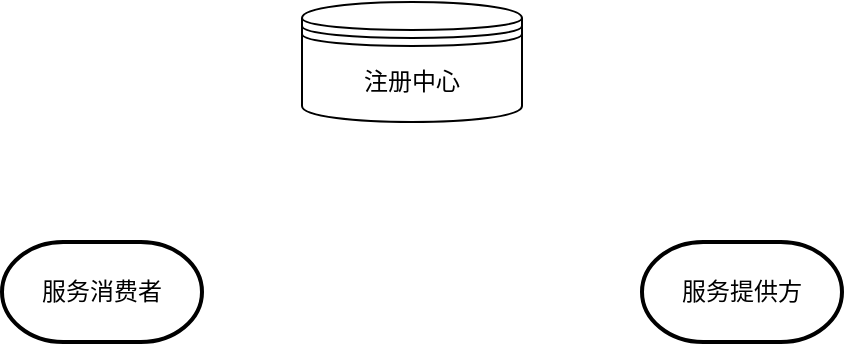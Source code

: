 <mxfile version="13.10.9" type="github">
  <diagram id="Ku9GpB0aJtn59rkaL1Aa" name="第 1 页">
    <mxGraphModel dx="782" dy="403" grid="1" gridSize="10" guides="1" tooltips="1" connect="1" arrows="1" fold="1" page="1" pageScale="1" pageWidth="827" pageHeight="1169" math="0" shadow="0">
      <root>
        <mxCell id="0" />
        <mxCell id="1" parent="0" />
        <mxCell id="pNbgt7cEEmttQMpLTE3j-1" value="注册中心" style="shape=datastore;whiteSpace=wrap;html=1;" vertex="1" parent="1">
          <mxGeometry x="320" y="150" width="110" height="60" as="geometry" />
        </mxCell>
        <mxCell id="pNbgt7cEEmttQMpLTE3j-3" value="服务消费者" style="strokeWidth=2;html=1;shape=mxgraph.flowchart.terminator;whiteSpace=wrap;" vertex="1" parent="1">
          <mxGeometry x="170" y="270" width="100" height="50" as="geometry" />
        </mxCell>
        <mxCell id="pNbgt7cEEmttQMpLTE3j-4" value="服务提供方" style="strokeWidth=2;html=1;shape=mxgraph.flowchart.terminator;whiteSpace=wrap;" vertex="1" parent="1">
          <mxGeometry x="490" y="270" width="100" height="50" as="geometry" />
        </mxCell>
      </root>
    </mxGraphModel>
  </diagram>
</mxfile>
